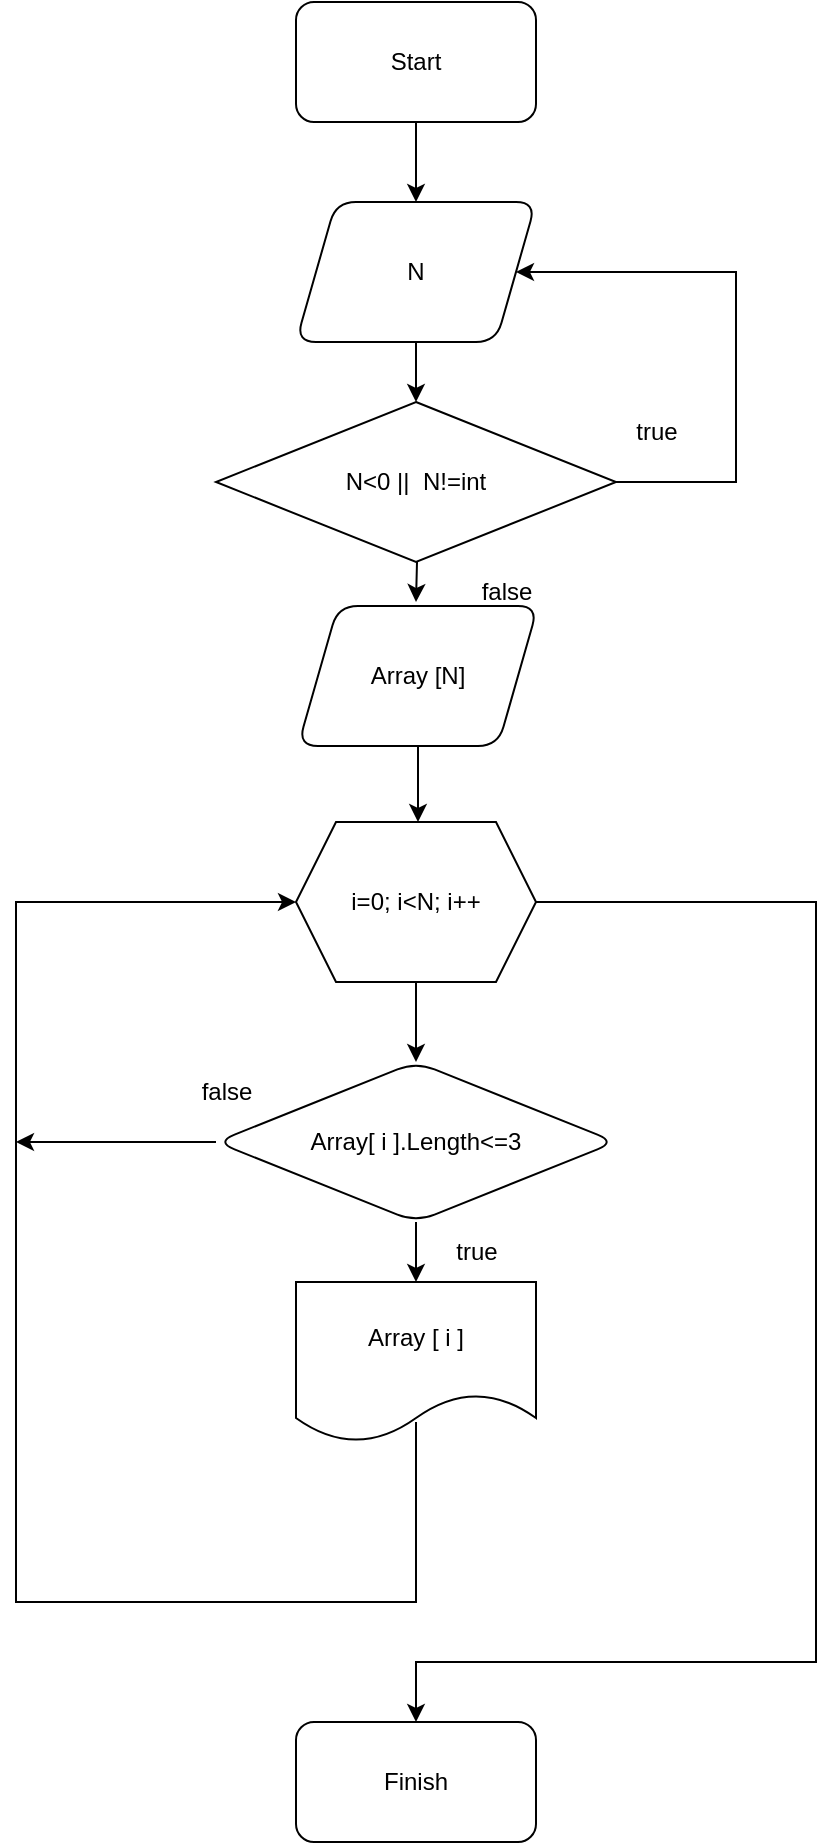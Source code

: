 <mxfile version="20.4.0" type="device"><diagram id="pMGjh3F_MegOIEMlbVdM" name="Страница 1"><mxGraphModel dx="2031" dy="1170" grid="1" gridSize="10" guides="1" tooltips="1" connect="1" arrows="1" fold="1" page="1" pageScale="1" pageWidth="827" pageHeight="1169" math="0" shadow="0"><root><mxCell id="0"/><mxCell id="1" parent="0"/><mxCell id="DNiAiDBrADdwx0s1EV9E-3" value="" style="edgeStyle=orthogonalEdgeStyle;rounded=0;orthogonalLoop=1;jettySize=auto;html=1;" parent="1" source="DNiAiDBrADdwx0s1EV9E-1" target="DNiAiDBrADdwx0s1EV9E-2" edge="1"><mxGeometry relative="1" as="geometry"/></mxCell><mxCell id="DNiAiDBrADdwx0s1EV9E-1" value="Start" style="rounded=1;whiteSpace=wrap;html=1;" parent="1" vertex="1"><mxGeometry x="336" y="40" width="120" height="60" as="geometry"/></mxCell><mxCell id="DNiAiDBrADdwx0s1EV9E-23" value="" style="edgeStyle=orthogonalEdgeStyle;rounded=0;orthogonalLoop=1;jettySize=auto;html=1;" parent="1" source="DNiAiDBrADdwx0s1EV9E-2" edge="1"><mxGeometry relative="1" as="geometry"><mxPoint x="396" y="240" as="targetPoint"/></mxGeometry></mxCell><mxCell id="DNiAiDBrADdwx0s1EV9E-2" value="N" style="shape=parallelogram;perimeter=parallelogramPerimeter;whiteSpace=wrap;html=1;fixedSize=1;rounded=1;" parent="1" vertex="1"><mxGeometry x="336" y="140" width="120" height="70" as="geometry"/></mxCell><mxCell id="DNiAiDBrADdwx0s1EV9E-24" value="" style="edgeStyle=orthogonalEdgeStyle;rounded=0;orthogonalLoop=1;jettySize=auto;html=1;" parent="1" edge="1"><mxGeometry relative="1" as="geometry"><mxPoint x="396" y="300" as="sourcePoint"/><mxPoint x="396" y="340" as="targetPoint"/></mxGeometry></mxCell><mxCell id="DNiAiDBrADdwx0s1EV9E-17" value="true" style="text;html=1;align=center;verticalAlign=middle;resizable=0;points=[];autosize=1;strokeColor=none;fillColor=none;" parent="1" vertex="1"><mxGeometry x="496" y="240" width="40" height="30" as="geometry"/></mxCell><mxCell id="DNiAiDBrADdwx0s1EV9E-19" value="false" style="text;html=1;align=center;verticalAlign=middle;resizable=0;points=[];autosize=1;strokeColor=none;fillColor=none;" parent="1" vertex="1"><mxGeometry x="416" y="320" width="50" height="30" as="geometry"/></mxCell><mxCell id="DNiAiDBrADdwx0s1EV9E-28" value="" style="edgeStyle=orthogonalEdgeStyle;rounded=0;orthogonalLoop=1;jettySize=auto;html=1;" parent="1" source="sS5wjXvT4d2blhdKE0JO-3" edge="1"><mxGeometry relative="1" as="geometry"><mxPoint x="151" y="570" as="sourcePoint"/><mxPoint x="196" y="610" as="targetPoint"/></mxGeometry></mxCell><mxCell id="DNiAiDBrADdwx0s1EV9E-32" value="true" style="text;html=1;align=center;verticalAlign=middle;resizable=0;points=[];autosize=1;strokeColor=none;fillColor=none;" parent="1" vertex="1"><mxGeometry x="406" y="650" width="40" height="30" as="geometry"/></mxCell><mxCell id="DNiAiDBrADdwx0s1EV9E-33" value="false" style="text;html=1;align=center;verticalAlign=middle;resizable=0;points=[];autosize=1;strokeColor=none;fillColor=none;" parent="1" vertex="1"><mxGeometry x="276" y="570" width="50" height="30" as="geometry"/></mxCell><mxCell id="DNiAiDBrADdwx0s1EV9E-37" value="Finish" style="rounded=1;whiteSpace=wrap;html=1;" parent="1" vertex="1"><mxGeometry x="336" y="900" width="120" height="60" as="geometry"/></mxCell><mxCell id="sS5wjXvT4d2blhdKE0JO-1" value="N&amp;lt;0 ||&amp;nbsp; N!=int" style="rhombus;whiteSpace=wrap;html=1;" vertex="1" parent="1"><mxGeometry x="296" y="240" width="200" height="80" as="geometry"/></mxCell><mxCell id="sS5wjXvT4d2blhdKE0JO-2" value="" style="endArrow=classic;html=1;rounded=0;entryX=1;entryY=0.5;entryDx=0;entryDy=0;" edge="1" parent="1" target="DNiAiDBrADdwx0s1EV9E-2"><mxGeometry width="50" height="50" relative="1" as="geometry"><mxPoint x="496" y="280" as="sourcePoint"/><mxPoint x="556" y="180" as="targetPoint"/><Array as="points"><mxPoint x="556" y="280"/><mxPoint x="556" y="175"/></Array></mxGeometry></mxCell><mxCell id="sS5wjXvT4d2blhdKE0JO-17" value="" style="edgeStyle=orthogonalEdgeStyle;rounded=0;orthogonalLoop=1;jettySize=auto;html=1;" edge="1" parent="1" source="sS5wjXvT4d2blhdKE0JO-3" target="sS5wjXvT4d2blhdKE0JO-16"><mxGeometry relative="1" as="geometry"/></mxCell><mxCell id="sS5wjXvT4d2blhdKE0JO-3" value="Array[ i ].Length&amp;lt;=3" style="rhombus;whiteSpace=wrap;html=1;rounded=1;" vertex="1" parent="1"><mxGeometry x="296" y="570" width="200" height="80" as="geometry"/></mxCell><mxCell id="sS5wjXvT4d2blhdKE0JO-13" value="" style="edgeStyle=orthogonalEdgeStyle;rounded=0;orthogonalLoop=1;jettySize=auto;html=1;" edge="1" parent="1" source="sS5wjXvT4d2blhdKE0JO-4"><mxGeometry relative="1" as="geometry"><mxPoint x="397" y="450" as="targetPoint"/></mxGeometry></mxCell><mxCell id="sS5wjXvT4d2blhdKE0JO-4" value="Array [N]" style="shape=parallelogram;perimeter=parallelogramPerimeter;whiteSpace=wrap;html=1;fixedSize=1;rounded=1;" vertex="1" parent="1"><mxGeometry x="337" y="342" width="120" height="70" as="geometry"/></mxCell><mxCell id="sS5wjXvT4d2blhdKE0JO-15" value="" style="edgeStyle=orthogonalEdgeStyle;rounded=0;orthogonalLoop=1;jettySize=auto;html=1;" edge="1" parent="1" source="sS5wjXvT4d2blhdKE0JO-14" target="sS5wjXvT4d2blhdKE0JO-3"><mxGeometry relative="1" as="geometry"/></mxCell><mxCell id="sS5wjXvT4d2blhdKE0JO-14" value="i=0; i&amp;lt;N; i++" style="shape=hexagon;perimeter=hexagonPerimeter2;whiteSpace=wrap;html=1;fixedSize=1;" vertex="1" parent="1"><mxGeometry x="336" y="450" width="120" height="80" as="geometry"/></mxCell><mxCell id="sS5wjXvT4d2blhdKE0JO-16" value="Array [ i ]" style="shape=document;whiteSpace=wrap;html=1;boundedLbl=1;rounded=0;" vertex="1" parent="1"><mxGeometry x="336" y="680" width="120" height="80" as="geometry"/></mxCell><mxCell id="sS5wjXvT4d2blhdKE0JO-18" value="" style="endArrow=classic;html=1;rounded=0;entryX=0;entryY=0.5;entryDx=0;entryDy=0;" edge="1" parent="1" target="sS5wjXvT4d2blhdKE0JO-14"><mxGeometry width="50" height="50" relative="1" as="geometry"><mxPoint x="396" y="750" as="sourcePoint"/><mxPoint x="326" y="490" as="targetPoint"/><Array as="points"><mxPoint x="396" y="840"/><mxPoint x="196" y="840"/><mxPoint x="196" y="490"/></Array></mxGeometry></mxCell><mxCell id="sS5wjXvT4d2blhdKE0JO-19" value="" style="endArrow=classic;html=1;rounded=0;entryX=0.5;entryY=0;entryDx=0;entryDy=0;" edge="1" parent="1" target="DNiAiDBrADdwx0s1EV9E-37"><mxGeometry width="50" height="50" relative="1" as="geometry"><mxPoint x="456" y="490" as="sourcePoint"/><mxPoint x="396" y="870" as="targetPoint"/><Array as="points"><mxPoint x="596" y="490"/><mxPoint x="596" y="870"/><mxPoint x="396" y="870"/></Array></mxGeometry></mxCell></root></mxGraphModel></diagram></mxfile>